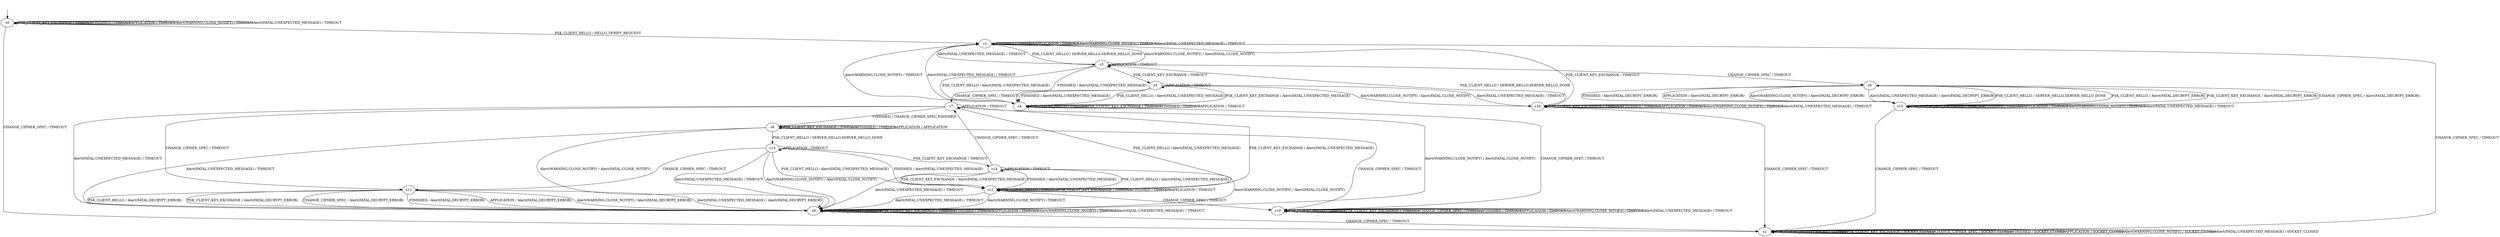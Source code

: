 digraph h6 {
s0 [label="s0"];
s1 [label="s1"];
s2 [label="s2"];
s3 [label="s3"];
s4 [label="s4"];
s5 [label="s5"];
s6 [label="s6"];
s7 [label="s7"];
s8 [label="s8"];
s9 [label="s9"];
s10 [label="s10"];
s11 [label="s11"];
s12 [label="s12"];
s13 [label="s13"];
s14 [label="s14"];
s15 [label="s15"];
s16 [label="s16"];
s0 -> s1 [label="PSK_CLIENT_HELLO / HELLO_VERIFY_REQUEST"];
s0 -> s0 [label="PSK_CLIENT_KEY_EXCHANGE / TIMEOUT"];
s0 -> s2 [label="CHANGE_CIPHER_SPEC / TIMEOUT"];
s0 -> s0 [label="FINISHED / TIMEOUT"];
s0 -> s0 [label="APPLICATION / TIMEOUT"];
s0 -> s0 [label="Alert(WARNING,CLOSE_NOTIFY) / TIMEOUT"];
s0 -> s0 [label="Alert(FATAL,UNEXPECTED_MESSAGE) / TIMEOUT"];
s1 -> s3 [label="PSK_CLIENT_HELLO / SERVER_HELLO,SERVER_HELLO_DONE"];
s1 -> s16 [label="PSK_CLIENT_KEY_EXCHANGE / TIMEOUT"];
s1 -> s2 [label="CHANGE_CIPHER_SPEC / TIMEOUT"];
s1 -> s1 [label="FINISHED / TIMEOUT"];
s1 -> s1 [label="APPLICATION / TIMEOUT"];
s1 -> s1 [label="Alert(WARNING,CLOSE_NOTIFY) / TIMEOUT"];
s1 -> s1 [label="Alert(FATAL,UNEXPECTED_MESSAGE) / TIMEOUT"];
s2 -> s2 [label="PSK_CLIENT_HELLO / SOCKET_CLOSED"];
s2 -> s2 [label="PSK_CLIENT_KEY_EXCHANGE / SOCKET_CLOSED"];
s2 -> s2 [label="CHANGE_CIPHER_SPEC / SOCKET_CLOSED"];
s2 -> s2 [label="FINISHED / SOCKET_CLOSED"];
s2 -> s2 [label="APPLICATION / SOCKET_CLOSED"];
s2 -> s2 [label="Alert(WARNING,CLOSE_NOTIFY) / SOCKET_CLOSED"];
s2 -> s2 [label="Alert(FATAL,UNEXPECTED_MESSAGE) / SOCKET_CLOSED"];
s3 -> s4 [label="PSK_CLIENT_HELLO / Alert(FATAL,UNEXPECTED_MESSAGE)"];
s3 -> s5 [label="PSK_CLIENT_KEY_EXCHANGE / TIMEOUT"];
s3 -> s6 [label="CHANGE_CIPHER_SPEC / TIMEOUT"];
s3 -> s4 [label="FINISHED / Alert(FATAL,UNEXPECTED_MESSAGE)"];
s3 -> s3 [label="APPLICATION / TIMEOUT"];
s3 -> s1 [label="Alert(WARNING,CLOSE_NOTIFY) / Alert(FATAL,CLOSE_NOTIFY)"];
s3 -> s1 [label="Alert(FATAL,UNEXPECTED_MESSAGE) / TIMEOUT"];
s4 -> s4 [label="PSK_CLIENT_HELLO / TIMEOUT"];
s4 -> s4 [label="PSK_CLIENT_KEY_EXCHANGE / TIMEOUT"];
s4 -> s10 [label="CHANGE_CIPHER_SPEC / TIMEOUT"];
s4 -> s4 [label="FINISHED / TIMEOUT"];
s4 -> s4 [label="APPLICATION / TIMEOUT"];
s4 -> s1 [label="Alert(WARNING,CLOSE_NOTIFY) / TIMEOUT"];
s4 -> s1 [label="Alert(FATAL,UNEXPECTED_MESSAGE) / TIMEOUT"];
s5 -> s4 [label="PSK_CLIENT_HELLO / Alert(FATAL,UNEXPECTED_MESSAGE)"];
s5 -> s4 [label="PSK_CLIENT_KEY_EXCHANGE / Alert(FATAL,UNEXPECTED_MESSAGE)"];
s5 -> s7 [label="CHANGE_CIPHER_SPEC / TIMEOUT"];
s5 -> s4 [label="FINISHED / Alert(FATAL,UNEXPECTED_MESSAGE)"];
s5 -> s5 [label="APPLICATION / TIMEOUT"];
s5 -> s16 [label="Alert(WARNING,CLOSE_NOTIFY) / Alert(FATAL,CLOSE_NOTIFY)"];
s5 -> s16 [label="Alert(FATAL,UNEXPECTED_MESSAGE) / TIMEOUT"];
s6 -> s15 [label="PSK_CLIENT_HELLO / Alert(FATAL,DECRYPT_ERROR)"];
s6 -> s15 [label="PSK_CLIENT_KEY_EXCHANGE / Alert(FATAL,DECRYPT_ERROR)"];
s6 -> s15 [label="CHANGE_CIPHER_SPEC / Alert(FATAL,DECRYPT_ERROR)"];
s6 -> s15 [label="FINISHED / Alert(FATAL,DECRYPT_ERROR)"];
s6 -> s15 [label="APPLICATION / Alert(FATAL,DECRYPT_ERROR)"];
s6 -> s15 [label="Alert(WARNING,CLOSE_NOTIFY) / Alert(FATAL,DECRYPT_ERROR)"];
s6 -> s15 [label="Alert(FATAL,UNEXPECTED_MESSAGE) / Alert(FATAL,DECRYPT_ERROR)"];
s7 -> s12 [label="PSK_CLIENT_HELLO / Alert(FATAL,UNEXPECTED_MESSAGE)"];
s7 -> s12 [label="PSK_CLIENT_KEY_EXCHANGE / Alert(FATAL,UNEXPECTED_MESSAGE)"];
s7 -> s11 [label="CHANGE_CIPHER_SPEC / TIMEOUT"];
s7 -> s8 [label="FINISHED / CHANGE_CIPHER_SPEC,FINISHED"];
s7 -> s7 [label="APPLICATION / TIMEOUT"];
s7 -> s9 [label="Alert(WARNING,CLOSE_NOTIFY) / Alert(FATAL,CLOSE_NOTIFY)"];
s7 -> s9 [label="Alert(FATAL,UNEXPECTED_MESSAGE) / TIMEOUT"];
s8 -> s13 [label="PSK_CLIENT_HELLO / SERVER_HELLO,SERVER_HELLO_DONE"];
s8 -> s8 [label="PSK_CLIENT_KEY_EXCHANGE / TIMEOUT"];
s8 -> s10 [label="CHANGE_CIPHER_SPEC / TIMEOUT"];
s8 -> s8 [label="FINISHED / TIMEOUT"];
s8 -> s8 [label="APPLICATION / APPLICATION"];
s8 -> s9 [label="Alert(WARNING,CLOSE_NOTIFY) / Alert(FATAL,CLOSE_NOTIFY)"];
s8 -> s9 [label="Alert(FATAL,UNEXPECTED_MESSAGE) / TIMEOUT"];
s9 -> s9 [label="PSK_CLIENT_HELLO / TIMEOUT"];
s9 -> s9 [label="PSK_CLIENT_KEY_EXCHANGE / TIMEOUT"];
s9 -> s2 [label="CHANGE_CIPHER_SPEC / TIMEOUT"];
s9 -> s9 [label="FINISHED / TIMEOUT"];
s9 -> s9 [label="APPLICATION / TIMEOUT"];
s9 -> s9 [label="Alert(WARNING,CLOSE_NOTIFY) / TIMEOUT"];
s9 -> s9 [label="Alert(FATAL,UNEXPECTED_MESSAGE) / TIMEOUT"];
s10 -> s10 [label="PSK_CLIENT_HELLO / TIMEOUT"];
s10 -> s10 [label="PSK_CLIENT_KEY_EXCHANGE / TIMEOUT"];
s10 -> s10 [label="CHANGE_CIPHER_SPEC / TIMEOUT"];
s10 -> s10 [label="FINISHED / TIMEOUT"];
s10 -> s10 [label="APPLICATION / TIMEOUT"];
s10 -> s10 [label="Alert(WARNING,CLOSE_NOTIFY) / TIMEOUT"];
s10 -> s10 [label="Alert(FATAL,UNEXPECTED_MESSAGE) / TIMEOUT"];
s11 -> s9 [label="PSK_CLIENT_HELLO / Alert(FATAL,DECRYPT_ERROR)"];
s11 -> s9 [label="PSK_CLIENT_KEY_EXCHANGE / Alert(FATAL,DECRYPT_ERROR)"];
s11 -> s9 [label="CHANGE_CIPHER_SPEC / Alert(FATAL,DECRYPT_ERROR)"];
s11 -> s9 [label="FINISHED / Alert(FATAL,DECRYPT_ERROR)"];
s11 -> s9 [label="APPLICATION / Alert(FATAL,DECRYPT_ERROR)"];
s11 -> s9 [label="Alert(WARNING,CLOSE_NOTIFY) / Alert(FATAL,DECRYPT_ERROR)"];
s11 -> s9 [label="Alert(FATAL,UNEXPECTED_MESSAGE) / Alert(FATAL,DECRYPT_ERROR)"];
s12 -> s12 [label="PSK_CLIENT_HELLO / TIMEOUT"];
s12 -> s12 [label="PSK_CLIENT_KEY_EXCHANGE / TIMEOUT"];
s12 -> s10 [label="CHANGE_CIPHER_SPEC / TIMEOUT"];
s12 -> s12 [label="FINISHED / TIMEOUT"];
s12 -> s12 [label="APPLICATION / TIMEOUT"];
s12 -> s9 [label="Alert(WARNING,CLOSE_NOTIFY) / TIMEOUT"];
s12 -> s9 [label="Alert(FATAL,UNEXPECTED_MESSAGE) / TIMEOUT"];
s13 -> s12 [label="PSK_CLIENT_HELLO / Alert(FATAL,UNEXPECTED_MESSAGE)"];
s13 -> s14 [label="PSK_CLIENT_KEY_EXCHANGE / TIMEOUT"];
s13 -> s11 [label="CHANGE_CIPHER_SPEC / TIMEOUT"];
s13 -> s12 [label="FINISHED / Alert(FATAL,UNEXPECTED_MESSAGE)"];
s13 -> s13 [label="APPLICATION / TIMEOUT"];
s13 -> s9 [label="Alert(WARNING,CLOSE_NOTIFY) / Alert(FATAL,CLOSE_NOTIFY)"];
s13 -> s9 [label="Alert(FATAL,UNEXPECTED_MESSAGE) / TIMEOUT"];
s14 -> s12 [label="PSK_CLIENT_HELLO / Alert(FATAL,UNEXPECTED_MESSAGE)"];
s14 -> s12 [label="PSK_CLIENT_KEY_EXCHANGE / Alert(FATAL,UNEXPECTED_MESSAGE)"];
s14 -> s7 [label="CHANGE_CIPHER_SPEC / TIMEOUT"];
s14 -> s12 [label="FINISHED / Alert(FATAL,UNEXPECTED_MESSAGE)"];
s14 -> s14 [label="APPLICATION / TIMEOUT"];
s14 -> s9 [label="Alert(WARNING,CLOSE_NOTIFY) / Alert(FATAL,CLOSE_NOTIFY)"];
s14 -> s9 [label="Alert(FATAL,UNEXPECTED_MESSAGE) / TIMEOUT"];
s15 -> s6 [label="PSK_CLIENT_HELLO / SERVER_HELLO,SERVER_HELLO_DONE"];
s15 -> s15 [label="PSK_CLIENT_KEY_EXCHANGE / TIMEOUT"];
s15 -> s2 [label="CHANGE_CIPHER_SPEC / TIMEOUT"];
s15 -> s15 [label="FINISHED / TIMEOUT"];
s15 -> s15 [label="APPLICATION / TIMEOUT"];
s15 -> s15 [label="Alert(WARNING,CLOSE_NOTIFY) / TIMEOUT"];
s15 -> s15 [label="Alert(FATAL,UNEXPECTED_MESSAGE) / TIMEOUT"];
s16 -> s3 [label="PSK_CLIENT_HELLO / SERVER_HELLO,SERVER_HELLO_DONE"];
s16 -> s16 [label="PSK_CLIENT_KEY_EXCHANGE / TIMEOUT"];
s16 -> s2 [label="CHANGE_CIPHER_SPEC / TIMEOUT"];
s16 -> s16 [label="FINISHED / TIMEOUT"];
s16 -> s16 [label="APPLICATION / TIMEOUT"];
s16 -> s16 [label="Alert(WARNING,CLOSE_NOTIFY) / TIMEOUT"];
s16 -> s16 [label="Alert(FATAL,UNEXPECTED_MESSAGE) / TIMEOUT"];
__start0 [shape=none, label=""];
__start0 -> s0 [label=""];
}
